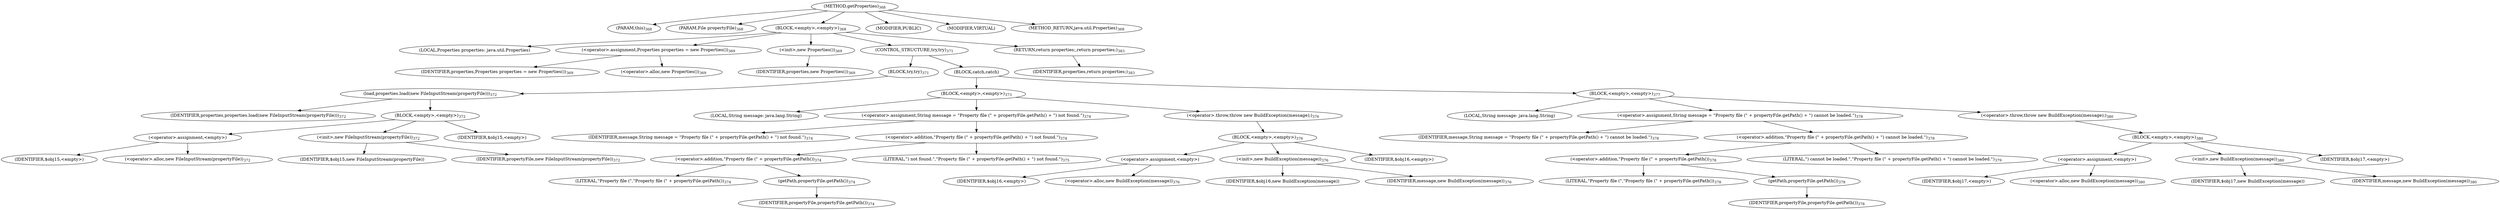 digraph "getProperties" {  
"818" [label = <(METHOD,getProperties)<SUB>368</SUB>> ]
"819" [label = <(PARAM,this)<SUB>368</SUB>> ]
"820" [label = <(PARAM,File propertyFile)<SUB>368</SUB>> ]
"821" [label = <(BLOCK,&lt;empty&gt;,&lt;empty&gt;)<SUB>368</SUB>> ]
"65" [label = <(LOCAL,Properties properties: java.util.Properties)> ]
"822" [label = <(&lt;operator&gt;.assignment,Properties properties = new Properties())<SUB>369</SUB>> ]
"823" [label = <(IDENTIFIER,properties,Properties properties = new Properties())<SUB>369</SUB>> ]
"824" [label = <(&lt;operator&gt;.alloc,new Properties())<SUB>369</SUB>> ]
"825" [label = <(&lt;init&gt;,new Properties())<SUB>369</SUB>> ]
"64" [label = <(IDENTIFIER,properties,new Properties())<SUB>369</SUB>> ]
"826" [label = <(CONTROL_STRUCTURE,try,try)<SUB>371</SUB>> ]
"827" [label = <(BLOCK,try,try)<SUB>371</SUB>> ]
"828" [label = <(load,properties.load(new FileInputStream(propertyFile)))<SUB>372</SUB>> ]
"829" [label = <(IDENTIFIER,properties,properties.load(new FileInputStream(propertyFile)))<SUB>372</SUB>> ]
"830" [label = <(BLOCK,&lt;empty&gt;,&lt;empty&gt;)<SUB>372</SUB>> ]
"831" [label = <(&lt;operator&gt;.assignment,&lt;empty&gt;)> ]
"832" [label = <(IDENTIFIER,$obj15,&lt;empty&gt;)> ]
"833" [label = <(&lt;operator&gt;.alloc,new FileInputStream(propertyFile))<SUB>372</SUB>> ]
"834" [label = <(&lt;init&gt;,new FileInputStream(propertyFile))<SUB>372</SUB>> ]
"835" [label = <(IDENTIFIER,$obj15,new FileInputStream(propertyFile))> ]
"836" [label = <(IDENTIFIER,propertyFile,new FileInputStream(propertyFile))<SUB>372</SUB>> ]
"837" [label = <(IDENTIFIER,$obj15,&lt;empty&gt;)> ]
"838" [label = <(BLOCK,catch,catch)> ]
"839" [label = <(BLOCK,&lt;empty&gt;,&lt;empty&gt;)<SUB>373</SUB>> ]
"840" [label = <(LOCAL,String message: java.lang.String)> ]
"841" [label = <(&lt;operator&gt;.assignment,String message = &quot;Property file (&quot; + propertyFile.getPath() + &quot;) not found.&quot;)<SUB>374</SUB>> ]
"842" [label = <(IDENTIFIER,message,String message = &quot;Property file (&quot; + propertyFile.getPath() + &quot;) not found.&quot;)<SUB>374</SUB>> ]
"843" [label = <(&lt;operator&gt;.addition,&quot;Property file (&quot; + propertyFile.getPath() + &quot;) not found.&quot;)<SUB>374</SUB>> ]
"844" [label = <(&lt;operator&gt;.addition,&quot;Property file (&quot; + propertyFile.getPath())<SUB>374</SUB>> ]
"845" [label = <(LITERAL,&quot;Property file (&quot;,&quot;Property file (&quot; + propertyFile.getPath())<SUB>374</SUB>> ]
"846" [label = <(getPath,propertyFile.getPath())<SUB>374</SUB>> ]
"847" [label = <(IDENTIFIER,propertyFile,propertyFile.getPath())<SUB>374</SUB>> ]
"848" [label = <(LITERAL,&quot;) not found.&quot;,&quot;Property file (&quot; + propertyFile.getPath() + &quot;) not found.&quot;)<SUB>375</SUB>> ]
"849" [label = <(&lt;operator&gt;.throw,throw new BuildException(message);)<SUB>376</SUB>> ]
"850" [label = <(BLOCK,&lt;empty&gt;,&lt;empty&gt;)<SUB>376</SUB>> ]
"851" [label = <(&lt;operator&gt;.assignment,&lt;empty&gt;)> ]
"852" [label = <(IDENTIFIER,$obj16,&lt;empty&gt;)> ]
"853" [label = <(&lt;operator&gt;.alloc,new BuildException(message))<SUB>376</SUB>> ]
"854" [label = <(&lt;init&gt;,new BuildException(message))<SUB>376</SUB>> ]
"855" [label = <(IDENTIFIER,$obj16,new BuildException(message))> ]
"856" [label = <(IDENTIFIER,message,new BuildException(message))<SUB>376</SUB>> ]
"857" [label = <(IDENTIFIER,$obj16,&lt;empty&gt;)> ]
"858" [label = <(BLOCK,&lt;empty&gt;,&lt;empty&gt;)<SUB>377</SUB>> ]
"859" [label = <(LOCAL,String message: java.lang.String)> ]
"860" [label = <(&lt;operator&gt;.assignment,String message = &quot;Property file (&quot; + propertyFile.getPath() + &quot;) cannot be loaded.&quot;)<SUB>378</SUB>> ]
"861" [label = <(IDENTIFIER,message,String message = &quot;Property file (&quot; + propertyFile.getPath() + &quot;) cannot be loaded.&quot;)<SUB>378</SUB>> ]
"862" [label = <(&lt;operator&gt;.addition,&quot;Property file (&quot; + propertyFile.getPath() + &quot;) cannot be loaded.&quot;)<SUB>378</SUB>> ]
"863" [label = <(&lt;operator&gt;.addition,&quot;Property file (&quot; + propertyFile.getPath())<SUB>378</SUB>> ]
"864" [label = <(LITERAL,&quot;Property file (&quot;,&quot;Property file (&quot; + propertyFile.getPath())<SUB>378</SUB>> ]
"865" [label = <(getPath,propertyFile.getPath())<SUB>378</SUB>> ]
"866" [label = <(IDENTIFIER,propertyFile,propertyFile.getPath())<SUB>378</SUB>> ]
"867" [label = <(LITERAL,&quot;) cannot be loaded.&quot;,&quot;Property file (&quot; + propertyFile.getPath() + &quot;) cannot be loaded.&quot;)<SUB>379</SUB>> ]
"868" [label = <(&lt;operator&gt;.throw,throw new BuildException(message);)<SUB>380</SUB>> ]
"869" [label = <(BLOCK,&lt;empty&gt;,&lt;empty&gt;)<SUB>380</SUB>> ]
"870" [label = <(&lt;operator&gt;.assignment,&lt;empty&gt;)> ]
"871" [label = <(IDENTIFIER,$obj17,&lt;empty&gt;)> ]
"872" [label = <(&lt;operator&gt;.alloc,new BuildException(message))<SUB>380</SUB>> ]
"873" [label = <(&lt;init&gt;,new BuildException(message))<SUB>380</SUB>> ]
"874" [label = <(IDENTIFIER,$obj17,new BuildException(message))> ]
"875" [label = <(IDENTIFIER,message,new BuildException(message))<SUB>380</SUB>> ]
"876" [label = <(IDENTIFIER,$obj17,&lt;empty&gt;)> ]
"877" [label = <(RETURN,return properties;,return properties;)<SUB>383</SUB>> ]
"878" [label = <(IDENTIFIER,properties,return properties;)<SUB>383</SUB>> ]
"879" [label = <(MODIFIER,PUBLIC)> ]
"880" [label = <(MODIFIER,VIRTUAL)> ]
"881" [label = <(METHOD_RETURN,java.util.Properties)<SUB>368</SUB>> ]
  "818" -> "819" 
  "818" -> "820" 
  "818" -> "821" 
  "818" -> "879" 
  "818" -> "880" 
  "818" -> "881" 
  "821" -> "65" 
  "821" -> "822" 
  "821" -> "825" 
  "821" -> "826" 
  "821" -> "877" 
  "822" -> "823" 
  "822" -> "824" 
  "825" -> "64" 
  "826" -> "827" 
  "826" -> "838" 
  "827" -> "828" 
  "828" -> "829" 
  "828" -> "830" 
  "830" -> "831" 
  "830" -> "834" 
  "830" -> "837" 
  "831" -> "832" 
  "831" -> "833" 
  "834" -> "835" 
  "834" -> "836" 
  "838" -> "839" 
  "838" -> "858" 
  "839" -> "840" 
  "839" -> "841" 
  "839" -> "849" 
  "841" -> "842" 
  "841" -> "843" 
  "843" -> "844" 
  "843" -> "848" 
  "844" -> "845" 
  "844" -> "846" 
  "846" -> "847" 
  "849" -> "850" 
  "850" -> "851" 
  "850" -> "854" 
  "850" -> "857" 
  "851" -> "852" 
  "851" -> "853" 
  "854" -> "855" 
  "854" -> "856" 
  "858" -> "859" 
  "858" -> "860" 
  "858" -> "868" 
  "860" -> "861" 
  "860" -> "862" 
  "862" -> "863" 
  "862" -> "867" 
  "863" -> "864" 
  "863" -> "865" 
  "865" -> "866" 
  "868" -> "869" 
  "869" -> "870" 
  "869" -> "873" 
  "869" -> "876" 
  "870" -> "871" 
  "870" -> "872" 
  "873" -> "874" 
  "873" -> "875" 
  "877" -> "878" 
}
